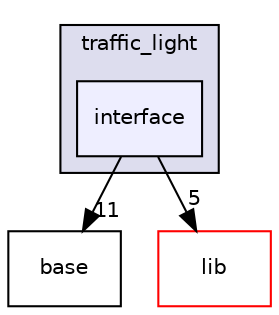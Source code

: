 digraph "modules/perception/traffic_light/interface" {
  compound=true
  node [ fontsize="10", fontname="Helvetica"];
  edge [ labelfontsize="10", labelfontname="Helvetica"];
  subgraph clusterdir_259d8cba57c282fe549a96238c660ace {
    graph [ bgcolor="#ddddee", pencolor="black", label="traffic_light" fontname="Helvetica", fontsize="10", URL="dir_259d8cba57c282fe549a96238c660ace.html"]
  dir_e6b59c7214001c824cfd48ec013b984d [shape=box, label="interface", style="filled", fillcolor="#eeeeff", pencolor="black", URL="dir_e6b59c7214001c824cfd48ec013b984d.html"];
  }
  dir_1e03cab5e9f880bc99d64dc90cf1745f [shape=box label="base" URL="dir_1e03cab5e9f880bc99d64dc90cf1745f.html"];
  dir_4c1a26545ee9c743bf92254028874005 [shape=box label="lib" fillcolor="white" style="filled" color="red" URL="dir_4c1a26545ee9c743bf92254028874005.html"];
  dir_e6b59c7214001c824cfd48ec013b984d->dir_1e03cab5e9f880bc99d64dc90cf1745f [headlabel="11", labeldistance=1.5 headhref="dir_000167_000090.html"];
  dir_e6b59c7214001c824cfd48ec013b984d->dir_4c1a26545ee9c743bf92254028874005 [headlabel="5", labeldistance=1.5 headhref="dir_000167_000145.html"];
}

